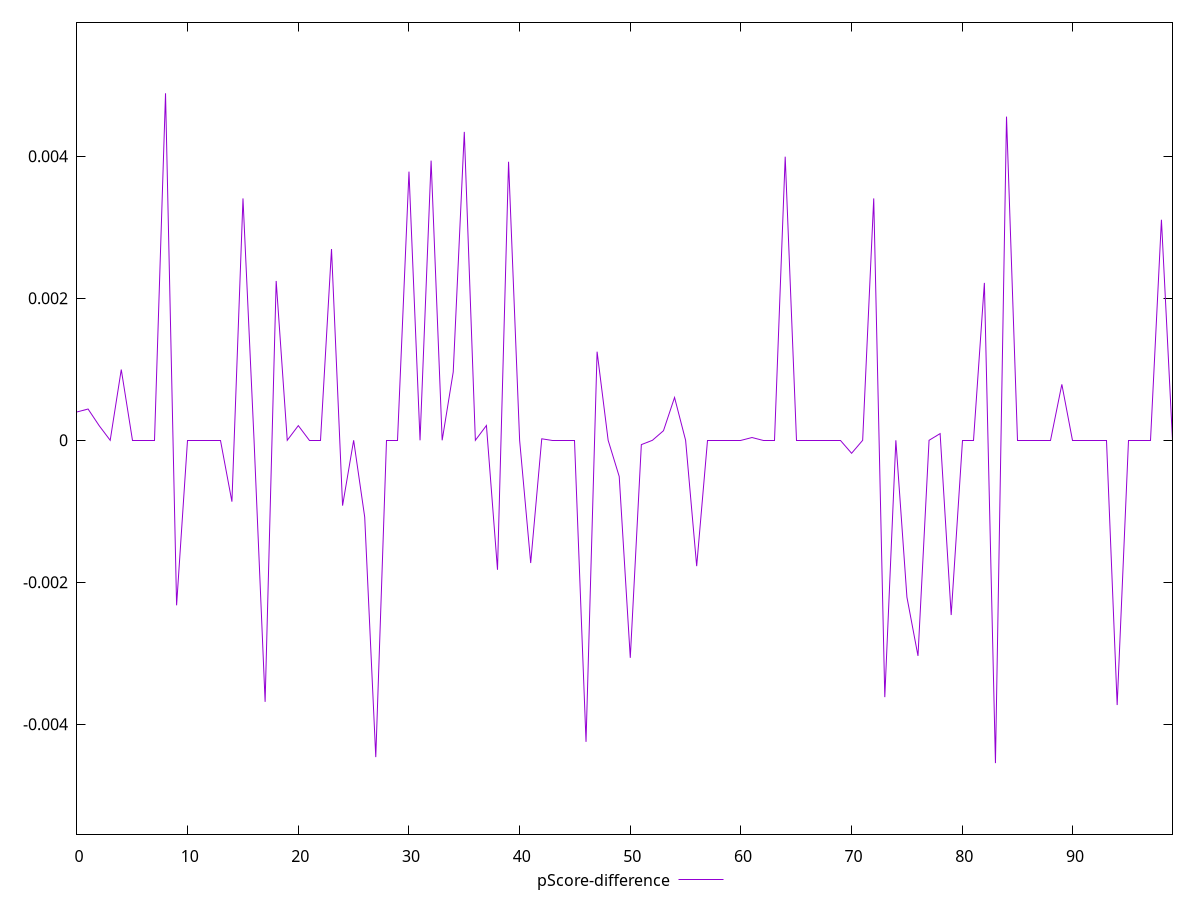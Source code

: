 reset

$pScoreDifference <<EOF
0 0.000398696953468225
1 0.0004398839041018787
2 0.00020603582105244156
3 -6.619511143668433e-7
4 0.0009957830791693933
5 -6.619511143668433e-7
6 -6.619511143668433e-7
7 -6.619511143668433e-7
8 0.0048856813631893425
9 -0.002324540875005665
10 -6.619511143668433e-7
11 -6.619511143668433e-7
12 -6.619511143668433e-7
13 -6.619511143668433e-7
14 -0.0008646914299122177
15 0.003405201074221393
16 -6.619511143668433e-7
17 -0.0036837057579690857
18 0.002243198605056951
19 -6.619511143668433e-7
20 0.00020603582105244156
21 -6.619511143668433e-7
22 -6.619511143668433e-7
23 0.0026923882304262237
24 -0.0009206482496465773
25 -6.619511143668433e-7
26 -0.0010815390144561787
27 -0.004462381307835819
28 -6.619511143668433e-7
29 -6.619511143668433e-7
30 0.0037826694105664305
31 -6.619511143668433e-7
32 0.00393812707409083
33 -6.619511143668433e-7
34 0.0009620859050541442
35 0.004342049512313401
36 -6.619511143668433e-7
37 0.00020781305703750086
38 -0.0018236693001290605
39 0.003921555820639688
40 -6.619511143668433e-7
41 -0.0017284806303411275
42 0.00002064824485406569
43 -6.619511143668433e-7
44 -6.619511143668433e-7
45 -6.619511143668433e-7
46 -0.004246819024717102
47 0.0012472684913659715
48 -6.619511143668433e-7
49 -0.0005103010699761823
50 -0.0030637826063498567
51 -0.00006154138854719271
52 -6.619511143668433e-7
53 0.0001343337113966503
54 0.0006024591351798947
55 -6.619511143668433e-7
56 -0.0017726760024742716
57 -6.619511143668433e-7
58 -6.619511143668433e-7
59 -6.619511143668433e-7
60 -6.619511143668433e-7
61 0.00003852150290134526
62 -6.619511143668433e-7
63 -6.619511143668433e-7
64 0.00399297598118975
65 -6.619511143668433e-7
66 -6.619511143668433e-7
67 -6.619511143668433e-7
68 -6.619511143668433e-7
69 -6.619511143668433e-7
70 -0.00018340674333810168
71 -6.619511143668433e-7
72 0.003405826954683916
73 -0.0036175658805683505
74 -6.619511143668433e-7
75 -0.0022091606234075634
76 -0.003036455828919496
77 -6.619511143668433e-7
78 0.00009375864275925141
79 -0.0024614720017859526
80 -6.619511143668433e-7
81 -6.619511143668433e-7
82 0.0022160183212618367
83 -0.004546464278081752
84 0.00455791851159538
85 -6.619511143668433e-7
86 -6.619511143668433e-7
87 -6.619511143668433e-7
88 -6.619511143668433e-7
89 0.0007875128752641847
90 -6.619511143668433e-7
91 -6.619511143668433e-7
92 -6.619511143668433e-7
93 -6.619511143668433e-7
94 -0.003729104063334626
95 -6.619511143668433e-7
96 -6.619511143668433e-7
97 -6.619511143668433e-7
98 0.0031050253060523336
99 -6.619511143668433e-7
EOF

set key outside below
set xrange [0:99]
set yrange [-0.005546464278081752:0.0058856813631893426]
set trange [-0.005546464278081752:0.0058856813631893426]
set terminal svg size 640, 500 enhanced background rgb 'white'
set output "reports/report_00027_2021-02-24T12-40-31.850Z/estimated-input-latency/samples/agenda/pScore-difference/values.svg"

plot $pScoreDifference title "pScore-difference" with line

reset
